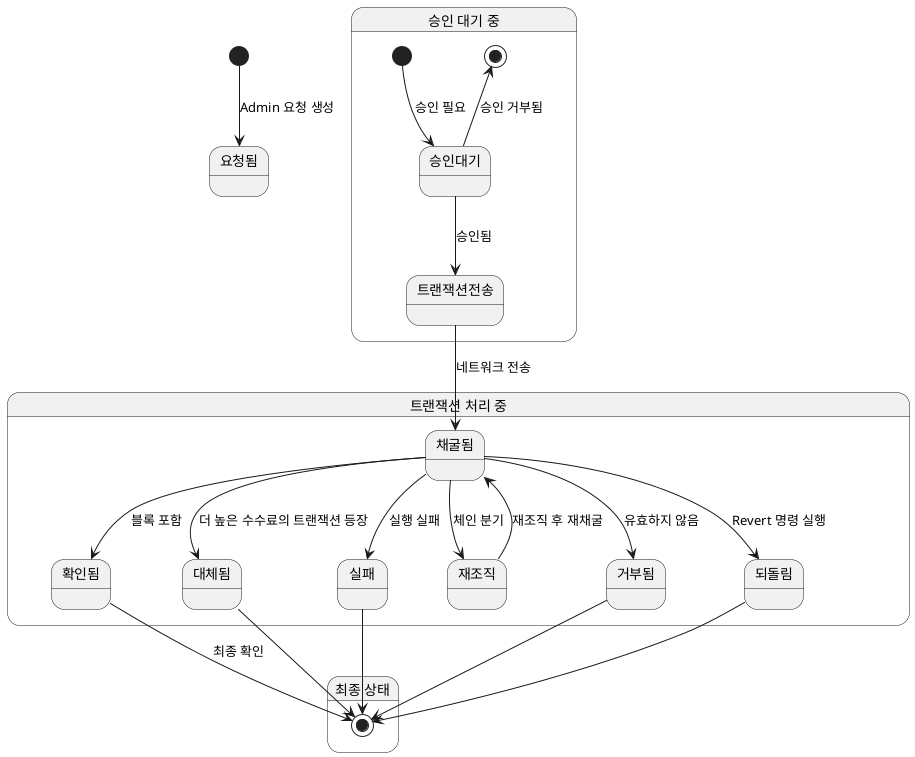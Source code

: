 @startuml

[*] --> 요청됨 : Admin 요청 생성

state "승인 대기 중" as Waiting {
  [*] --> 승인대기 : 승인 필요
  승인대기 --> 트랜잭션전송 : 승인됨
  승인대기 -up-> [*] : 승인 거부됨
}

state "트랜잭션 처리 중" as Processing {
  트랜잭션전송 --> 채굴됨 : 네트워크 전송
  채굴됨 --> 확인됨 : 블록 포함
  채굴됨 --> 재조직 : 체인 분기
  재조직 --> 채굴됨 : 재조직 후 재채굴
  채굴됨 --> 대체됨 : 더 높은 수수료의 트랜잭션 등장
  채굴됨 --> 실패 : 실행 실패
  채굴됨 --> 거부됨 : 유효하지 않음
  채굴됨 --> 되돌림 : Revert 명령 실행
}

state "최종 상태" as Final {
  확인됨 --> [*] : 최종 확인
  대체됨 --> [*]
  실패 --> [*]
  거부됨 --> [*]
  되돌림 --> [*]
}

@enduml
